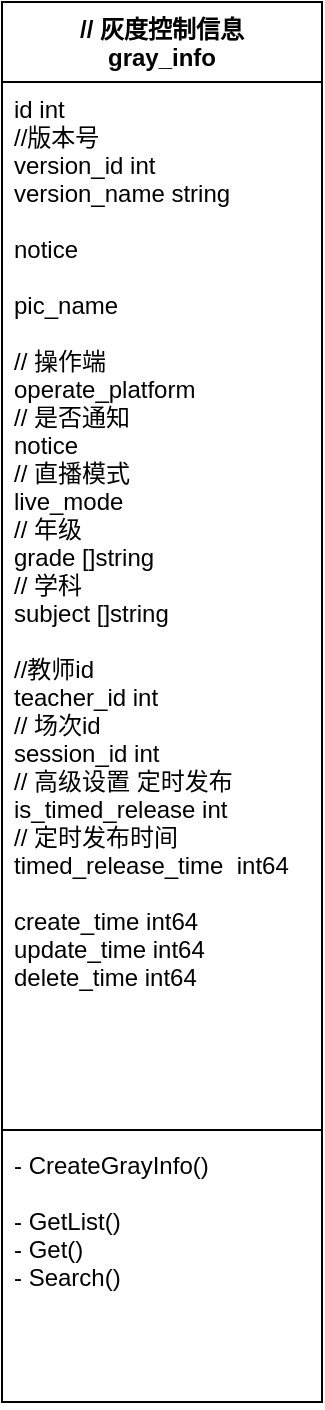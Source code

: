 <mxfile version="14.4.3" type="github">
  <diagram id="C5RBs43oDa-KdzZeNtuy" name="Page-1">
    <mxGraphModel dx="1038" dy="547" grid="1" gridSize="10" guides="1" tooltips="1" connect="1" arrows="1" fold="1" page="1" pageScale="1" pageWidth="827" pageHeight="1169" math="0" shadow="0">
      <root>
        <mxCell id="WIyWlLk6GJQsqaUBKTNV-0" />
        <mxCell id="WIyWlLk6GJQsqaUBKTNV-1" parent="WIyWlLk6GJQsqaUBKTNV-0" />
        <mxCell id="CpDxlk1r9AqGXiCLKIT_-0" value="// 灰度控制信息&#xa;gray_info" style="swimlane;fontStyle=1;align=center;verticalAlign=top;childLayout=stackLayout;horizontal=1;startSize=40;horizontalStack=0;resizeParent=1;resizeParentMax=0;resizeLast=0;collapsible=1;marginBottom=0;" vertex="1" parent="WIyWlLk6GJQsqaUBKTNV-1">
          <mxGeometry x="10" width="160" height="700" as="geometry" />
        </mxCell>
        <mxCell id="CpDxlk1r9AqGXiCLKIT_-1" value="id int &#xa;//版本号&#xa;version_id int &#xa;version_name string &#xa;&#xa;notice &#xa;&#xa;pic_name &#xa;&#xa;// 操作端&#xa;operate_platform &#xa;// 是否通知&#xa;notice&#xa;// 直播模式&#xa;live_mode&#xa;// 年级&#xa;grade []string &#xa;// 学科&#xa;subject []string &#xa;&#xa;//教师id&#xa;teacher_id int &#xa;// 场次id&#xa;session_id int &#xa;// 高级设置 定时发布&#xa;is_timed_release int&#xa;// 定时发布时间&#xa;timed_release_time  int64&#xa;&#xa;create_time int64&#xa;update_time int64&#xa;delete_time int64 &#xa;&#xa; " style="text;strokeColor=none;fillColor=none;align=left;verticalAlign=top;spacingLeft=4;spacingRight=4;overflow=hidden;rotatable=0;points=[[0,0.5],[1,0.5]];portConstraint=eastwest;" vertex="1" parent="CpDxlk1r9AqGXiCLKIT_-0">
          <mxGeometry y="40" width="160" height="520" as="geometry" />
        </mxCell>
        <mxCell id="CpDxlk1r9AqGXiCLKIT_-2" value="" style="line;strokeWidth=1;fillColor=none;align=left;verticalAlign=middle;spacingTop=-1;spacingLeft=3;spacingRight=3;rotatable=0;labelPosition=right;points=[];portConstraint=eastwest;" vertex="1" parent="CpDxlk1r9AqGXiCLKIT_-0">
          <mxGeometry y="560" width="160" height="8" as="geometry" />
        </mxCell>
        <mxCell id="CpDxlk1r9AqGXiCLKIT_-3" value="- CreateGrayInfo() &#xa;&#xa;- GetList()&#xa;- Get()&#xa;- Search() &#xa;" style="text;strokeColor=none;fillColor=none;align=left;verticalAlign=top;spacingLeft=4;spacingRight=4;overflow=hidden;rotatable=0;points=[[0,0.5],[1,0.5]];portConstraint=eastwest;" vertex="1" parent="CpDxlk1r9AqGXiCLKIT_-0">
          <mxGeometry y="568" width="160" height="132" as="geometry" />
        </mxCell>
      </root>
    </mxGraphModel>
  </diagram>
</mxfile>
